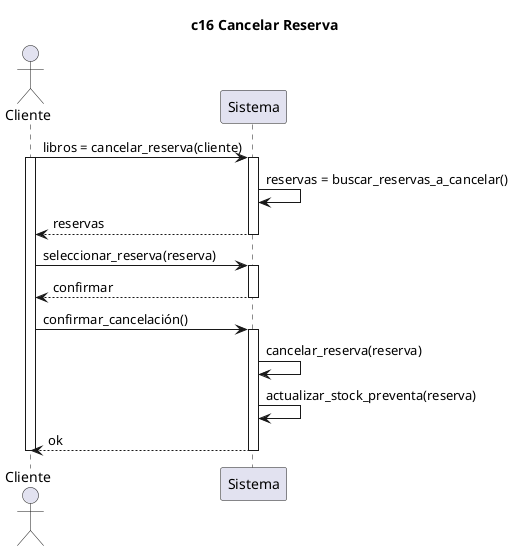 @startuml


title c16 Cancelar Reserva

actor Cliente as c
participant Sistema as s

c -> s : libros = cancelar_reserva(cliente)
activate c
    activate s
    s -> s : reservas = buscar_reservas_a_cancelar()
    return reservas
    deactivate s

    c -> s : seleccionar_reserva(reserva)
    activate s
        return confirmar
    deactivate s

    c -> s : confirmar_cancelación()
    activate s
        s -> s : cancelar_reserva(reserva)
        s -> s : actualizar_stock_preventa(reserva)
        return ok
    deactivate s

deactivate c

@enduml